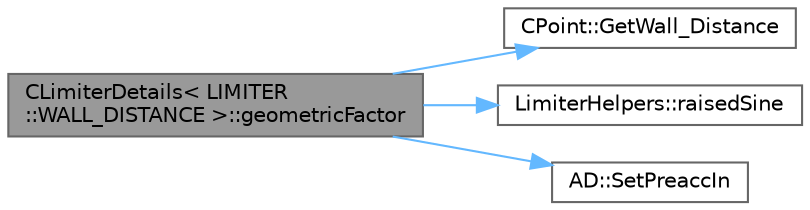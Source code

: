 digraph "CLimiterDetails&lt; LIMITER::WALL_DISTANCE &gt;::geometricFactor"
{
 // LATEX_PDF_SIZE
  bgcolor="transparent";
  edge [fontname=Helvetica,fontsize=10,labelfontname=Helvetica,labelfontsize=10];
  node [fontname=Helvetica,fontsize=10,shape=box,height=0.2,width=0.4];
  rankdir="LR";
  Node1 [id="Node000001",label="CLimiterDetails\< LIMITER\l::WALL_DISTANCE \>::geometricFactor",height=0.2,width=0.4,color="gray40", fillcolor="grey60", style="filled", fontcolor="black",tooltip="Full limiting (1st order) near walls."];
  Node1 -> Node2 [id="edge1_Node000001_Node000002",color="steelblue1",style="solid",tooltip=" "];
  Node2 [id="Node000002",label="CPoint::GetWall_Distance",height=0.2,width=0.4,color="grey40", fillcolor="white", style="filled",URL="$classCPoint.html#aed2e3cbb4c15d03c7cee5602e8c06985",tooltip="Get the value of the distance to the nearest wall."];
  Node1 -> Node3 [id="edge2_Node000001_Node000003",color="steelblue1",style="solid",tooltip=" "];
  Node3 [id="Node000003",label="LimiterHelpers::raisedSine",height=0.2,width=0.4,color="grey40", fillcolor="white", style="filled",URL="$structLimiterHelpers.html#af2ab3a622be65a70e66d9ca8dfdd09d9",tooltip=" "];
  Node1 -> Node4 [id="edge3_Node000001_Node000004",color="steelblue1",style="solid",tooltip=" "];
  Node4 [id="Node000004",label="AD::SetPreaccIn",height=0.2,width=0.4,color="grey40", fillcolor="white", style="filled",URL="$namespaceAD.html#aa163589c94af6ddfdbcf901ecc76ac77",tooltip="Sets the scalar inputs of a preaccumulation section."];
}
